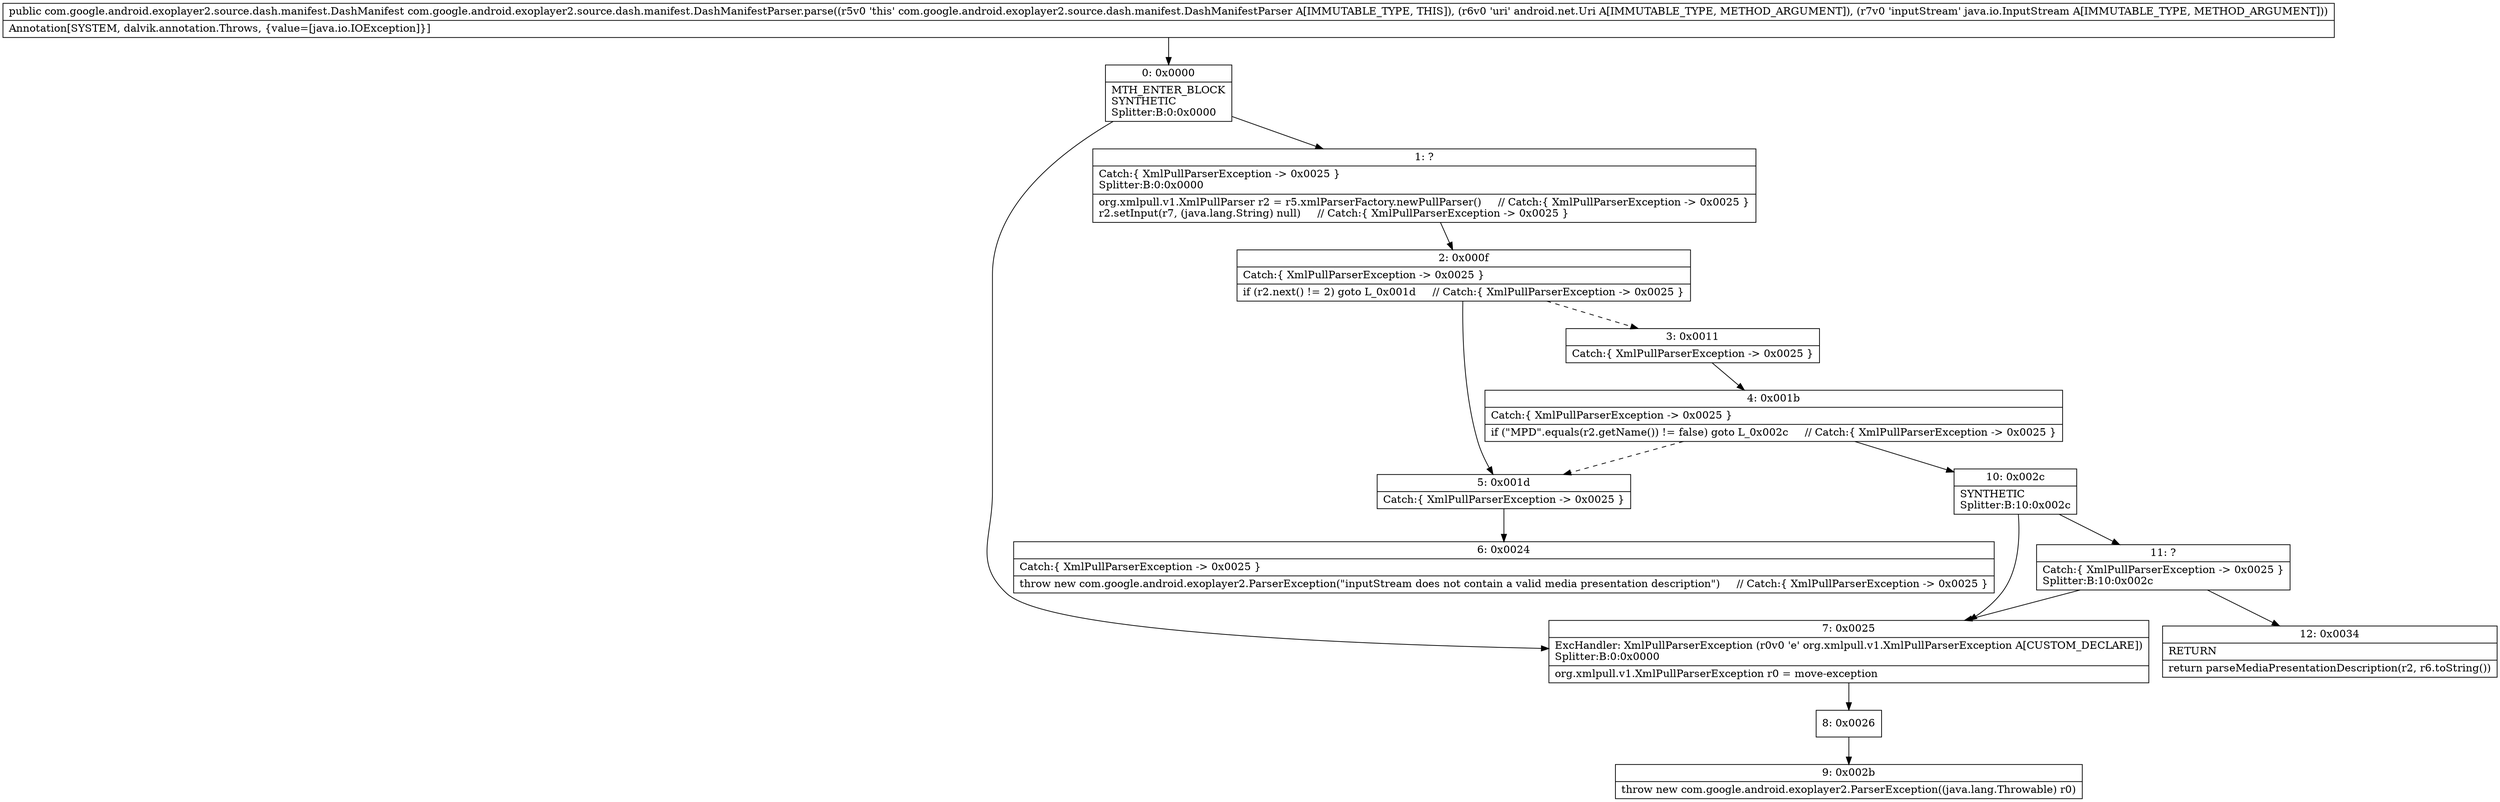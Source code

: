 digraph "CFG forcom.google.android.exoplayer2.source.dash.manifest.DashManifestParser.parse(Landroid\/net\/Uri;Ljava\/io\/InputStream;)Lcom\/google\/android\/exoplayer2\/source\/dash\/manifest\/DashManifest;" {
Node_0 [shape=record,label="{0\:\ 0x0000|MTH_ENTER_BLOCK\lSYNTHETIC\lSplitter:B:0:0x0000\l}"];
Node_1 [shape=record,label="{1\:\ ?|Catch:\{ XmlPullParserException \-\> 0x0025 \}\lSplitter:B:0:0x0000\l|org.xmlpull.v1.XmlPullParser r2 = r5.xmlParserFactory.newPullParser()     \/\/ Catch:\{ XmlPullParserException \-\> 0x0025 \}\lr2.setInput(r7, (java.lang.String) null)     \/\/ Catch:\{ XmlPullParserException \-\> 0x0025 \}\l}"];
Node_2 [shape=record,label="{2\:\ 0x000f|Catch:\{ XmlPullParserException \-\> 0x0025 \}\l|if (r2.next() != 2) goto L_0x001d     \/\/ Catch:\{ XmlPullParserException \-\> 0x0025 \}\l}"];
Node_3 [shape=record,label="{3\:\ 0x0011|Catch:\{ XmlPullParserException \-\> 0x0025 \}\l}"];
Node_4 [shape=record,label="{4\:\ 0x001b|Catch:\{ XmlPullParserException \-\> 0x0025 \}\l|if (\"MPD\".equals(r2.getName()) != false) goto L_0x002c     \/\/ Catch:\{ XmlPullParserException \-\> 0x0025 \}\l}"];
Node_5 [shape=record,label="{5\:\ 0x001d|Catch:\{ XmlPullParserException \-\> 0x0025 \}\l}"];
Node_6 [shape=record,label="{6\:\ 0x0024|Catch:\{ XmlPullParserException \-\> 0x0025 \}\l|throw new com.google.android.exoplayer2.ParserException(\"inputStream does not contain a valid media presentation description\")     \/\/ Catch:\{ XmlPullParserException \-\> 0x0025 \}\l}"];
Node_7 [shape=record,label="{7\:\ 0x0025|ExcHandler: XmlPullParserException (r0v0 'e' org.xmlpull.v1.XmlPullParserException A[CUSTOM_DECLARE])\lSplitter:B:0:0x0000\l|org.xmlpull.v1.XmlPullParserException r0 = move\-exception\l}"];
Node_8 [shape=record,label="{8\:\ 0x0026}"];
Node_9 [shape=record,label="{9\:\ 0x002b|throw new com.google.android.exoplayer2.ParserException((java.lang.Throwable) r0)\l}"];
Node_10 [shape=record,label="{10\:\ 0x002c|SYNTHETIC\lSplitter:B:10:0x002c\l}"];
Node_11 [shape=record,label="{11\:\ ?|Catch:\{ XmlPullParserException \-\> 0x0025 \}\lSplitter:B:10:0x002c\l}"];
Node_12 [shape=record,label="{12\:\ 0x0034|RETURN\l|return parseMediaPresentationDescription(r2, r6.toString())\l}"];
MethodNode[shape=record,label="{public com.google.android.exoplayer2.source.dash.manifest.DashManifest com.google.android.exoplayer2.source.dash.manifest.DashManifestParser.parse((r5v0 'this' com.google.android.exoplayer2.source.dash.manifest.DashManifestParser A[IMMUTABLE_TYPE, THIS]), (r6v0 'uri' android.net.Uri A[IMMUTABLE_TYPE, METHOD_ARGUMENT]), (r7v0 'inputStream' java.io.InputStream A[IMMUTABLE_TYPE, METHOD_ARGUMENT]))  | Annotation[SYSTEM, dalvik.annotation.Throws, \{value=[java.io.IOException]\}]\l}"];
MethodNode -> Node_0;
Node_0 -> Node_1;
Node_0 -> Node_7;
Node_1 -> Node_2;
Node_2 -> Node_3[style=dashed];
Node_2 -> Node_5;
Node_3 -> Node_4;
Node_4 -> Node_5[style=dashed];
Node_4 -> Node_10;
Node_5 -> Node_6;
Node_7 -> Node_8;
Node_8 -> Node_9;
Node_10 -> Node_11;
Node_10 -> Node_7;
Node_11 -> Node_7;
Node_11 -> Node_12;
}

